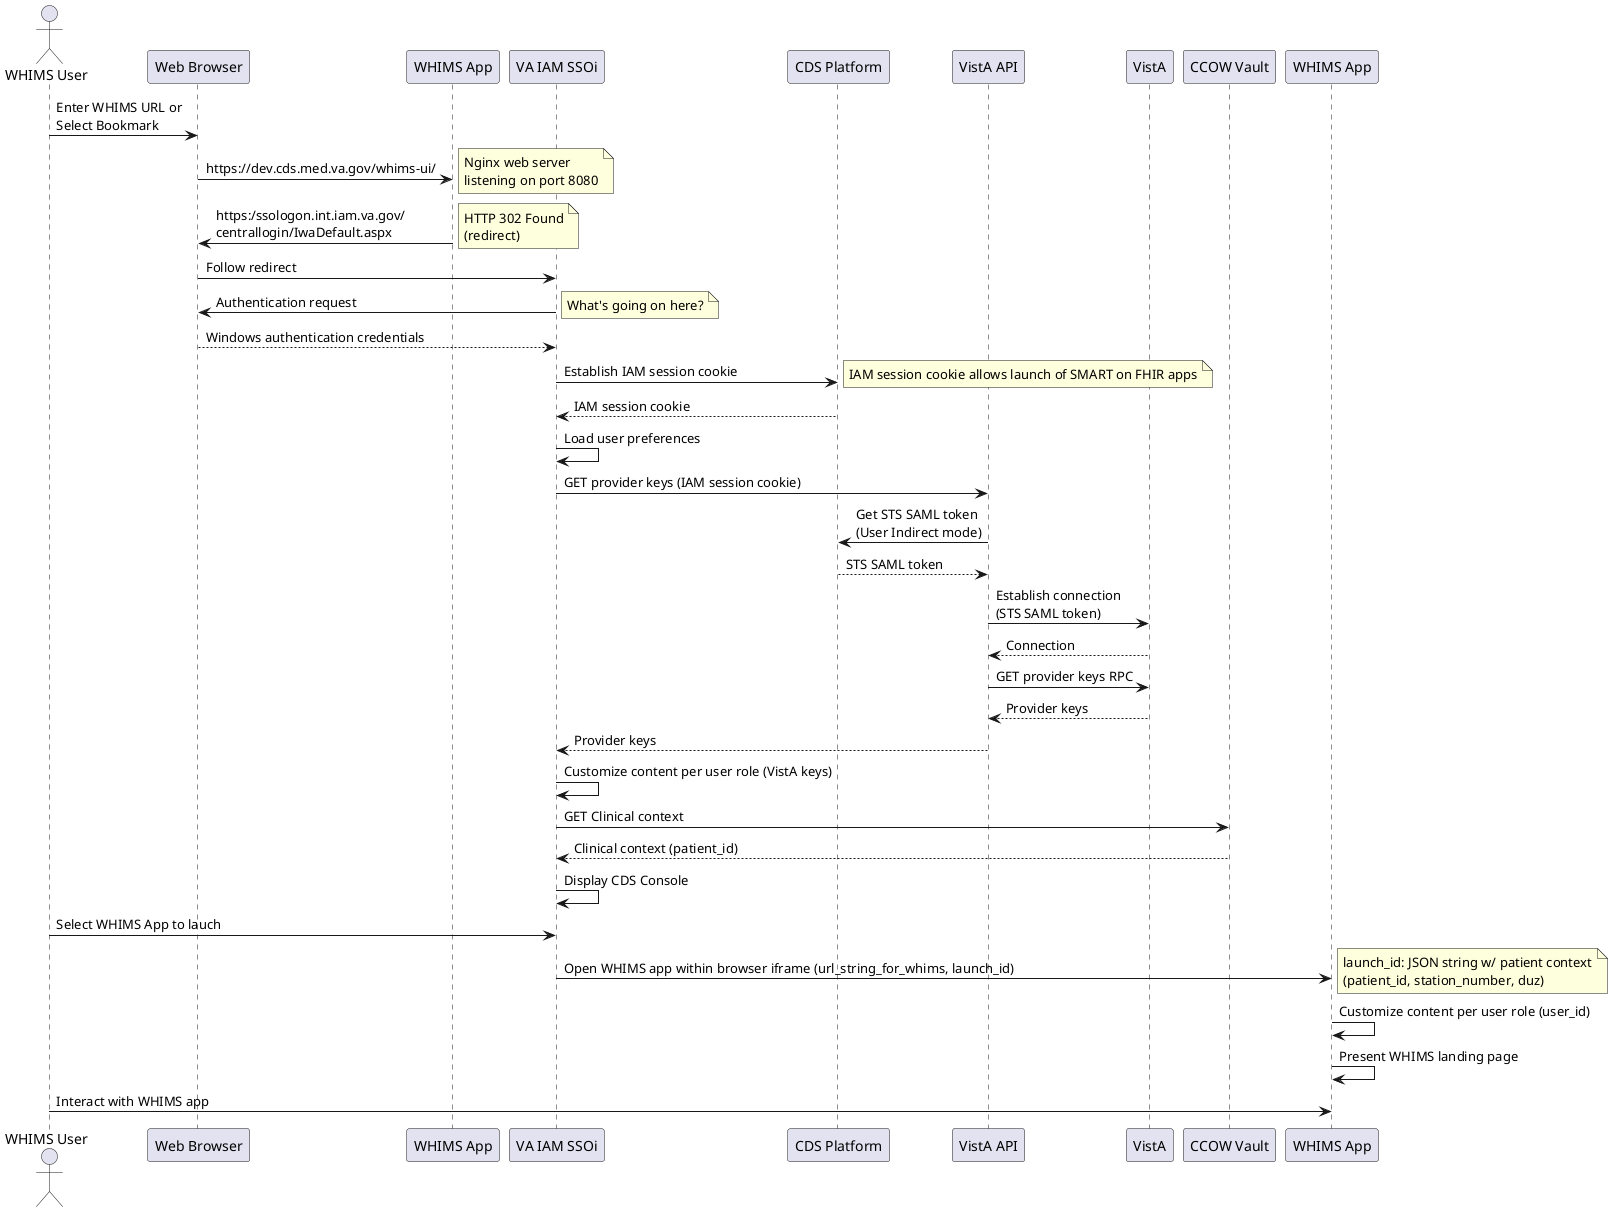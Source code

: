 @startuml

' Launch WHIMS directly from browswer

actor         "WHIMS User"        as A1
participant   "Web Browser"       as P1
participant   "WHIMS App"         as P2
participant   "VA IAM SSOi"       as P3
participant   "CDS Platform"      as P4
participant   "VistA API"         as P5
participant   "VistA"             as P6
participant   "CCOW Vault"        as P7
participant   "WHIMS App"         as P8

A1 -> P1 : Enter WHIMS URL or\nSelect Bookmark
P1 -> P2 : https://dev.cds.med.va.gov/whims-ui/
note right
  Nginx web server
  listening on port 8080
end note
P2 -> P1 : https:/ssologon.int.iam.va.gov/\ncentrallogin/IwaDefault.aspx
note right
  HTTP 302 Found
  (redirect)
end note
P1 -> P3 : Follow redirect
P3 ->  P1 : Authentication request
note right
  What's going on here?
end note
P1 --> P3 : Windows authentication credentials
P3 ->  P4 : Establish IAM session cookie
note right
  IAM session cookie allows launch of SMART on FHIR apps
end note
P4 --> P3 : IAM session cookie
P3 ->  P3 : Load user preferences
P3 ->  P5 : GET provider keys (IAM session cookie)
P5 ->  P4 : Get STS SAML token\n(User Indirect mode)
P4 --> P5 : STS SAML token
P5 ->  P6 : Establish connection\n(STS SAML token)
P6 --> P5 : Connection
P5 ->  P6 : GET provider keys RPC
P6 --> P5 : Provider keys
P5 --> P3 : Provider keys
P3 ->  P3 : Customize content per user role (VistA keys)
P3 ->  P7 : GET Clinical context
P7 --> P3 : Clinical context (patient_id)
P3 ->  P3 : Display CDS Console
A1 ->  P3 : Select WHIMS App to lauch
P3 ->  P8 : Open WHIMS app within browser iframe (url_string_for_whims, launch_id)
note right
  launch_id: JSON string w/ patient context
  (patient_id, station_number, duz)
end note
P8 ->  P8 : Customize content per user role (user_id)
P8 ->  P8 : Present WHIMS landing page
A1 ->  P8 : Interact with WHIMS app

@enduml